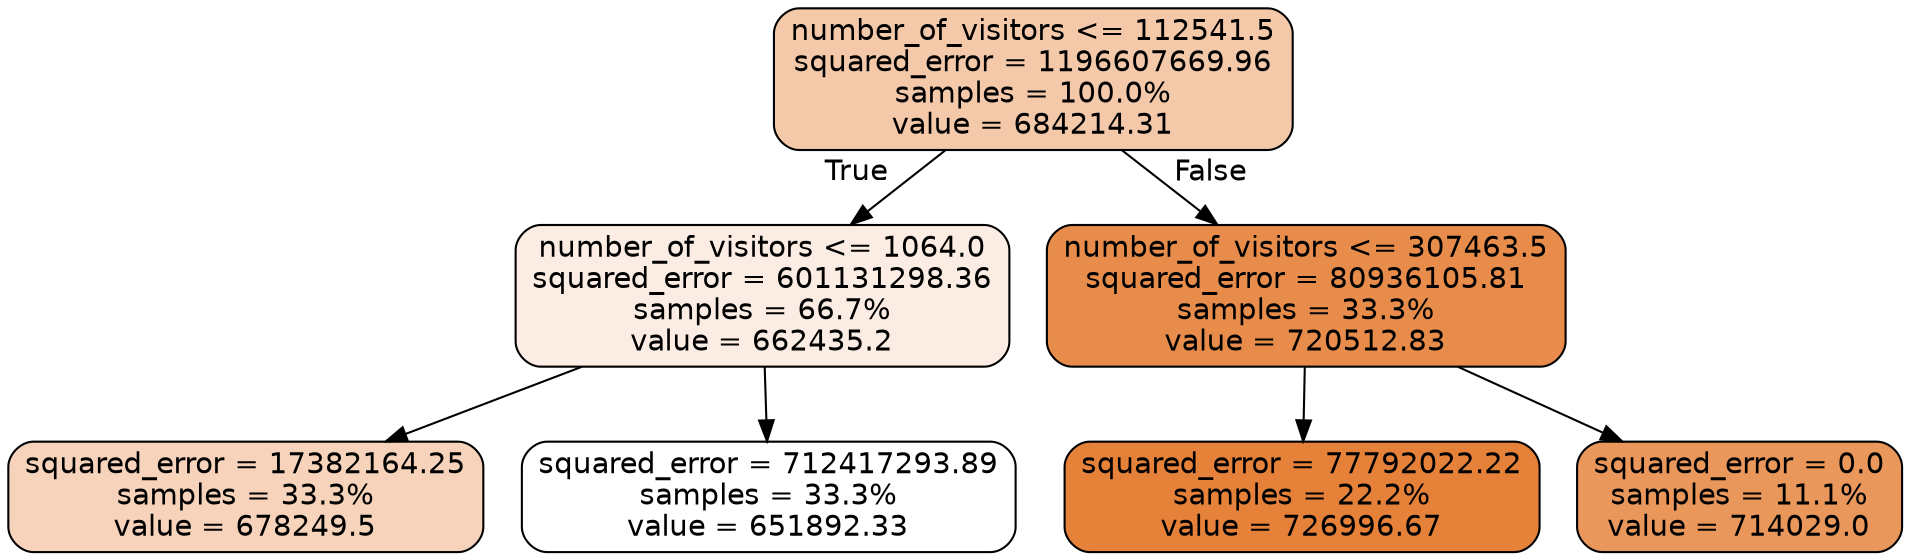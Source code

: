 digraph Tree {
node [shape=box, style="filled, rounded", color="black", fontname="helvetica"] ;
edge [fontname="helvetica"] ;
0 [label="number_of_visitors <= 112541.5\nsquared_error = 1196607669.96\nsamples = 100.0%\nvalue = 684214.31", fillcolor="#f4c9aa"] ;
1 [label="number_of_visitors <= 1064.0\nsquared_error = 601131298.36\nsamples = 66.7%\nvalue = 662435.2", fillcolor="#fbede3"] ;
0 -> 1 [labeldistance=2.5, labelangle=45, headlabel="True"] ;
2 [label="squared_error = 17382164.25\nsamples = 33.3%\nvalue = 678249.5", fillcolor="#f6d3ba"] ;
1 -> 2 ;
3 [label="squared_error = 712417293.89\nsamples = 33.3%\nvalue = 651892.33", fillcolor="#ffffff"] ;
1 -> 3 ;
4 [label="number_of_visitors <= 307463.5\nsquared_error = 80936105.81\nsamples = 33.3%\nvalue = 720512.83", fillcolor="#e78c4a"] ;
0 -> 4 [labeldistance=2.5, labelangle=-45, headlabel="False"] ;
5 [label="squared_error = 77792022.22\nsamples = 22.2%\nvalue = 726996.67", fillcolor="#e58139"] ;
4 -> 5 ;
6 [label="squared_error = 0.0\nsamples = 11.1%\nvalue = 714029.0", fillcolor="#e9975b"] ;
4 -> 6 ;
}
